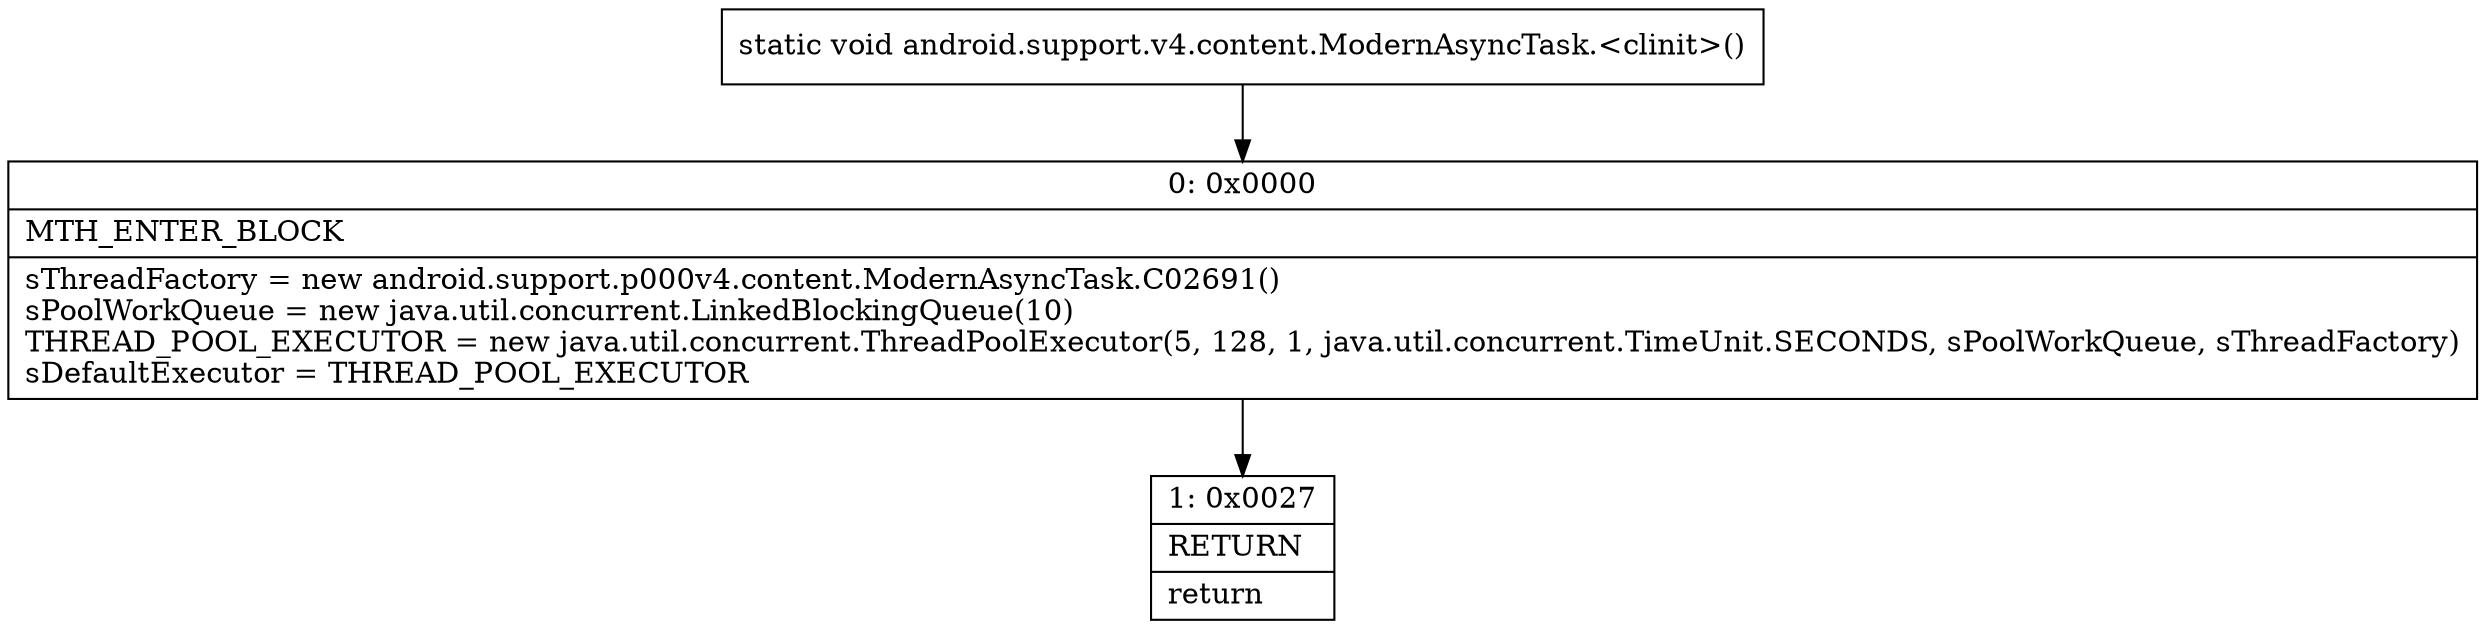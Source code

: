 digraph "CFG forandroid.support.v4.content.ModernAsyncTask.\<clinit\>()V" {
Node_0 [shape=record,label="{0\:\ 0x0000|MTH_ENTER_BLOCK\l|sThreadFactory = new android.support.p000v4.content.ModernAsyncTask.C02691()\lsPoolWorkQueue = new java.util.concurrent.LinkedBlockingQueue(10)\lTHREAD_POOL_EXECUTOR = new java.util.concurrent.ThreadPoolExecutor(5, 128, 1, java.util.concurrent.TimeUnit.SECONDS, sPoolWorkQueue, sThreadFactory)\lsDefaultExecutor = THREAD_POOL_EXECUTOR\l}"];
Node_1 [shape=record,label="{1\:\ 0x0027|RETURN\l|return\l}"];
MethodNode[shape=record,label="{static void android.support.v4.content.ModernAsyncTask.\<clinit\>() }"];
MethodNode -> Node_0;
Node_0 -> Node_1;
}

